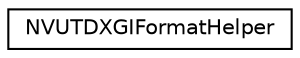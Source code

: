 digraph G
{
  edge [fontname="Helvetica",fontsize="10",labelfontname="Helvetica",labelfontsize="10"];
  node [fontname="Helvetica",fontsize="10",shape=record];
  rankdir="LR";
  Node1 [label="NVUTDXGIFormatHelper",height=0.2,width=0.4,color="black", fillcolor="white", style="filled",URL="$class_n_v_u_t_d_x_g_i_format_helper.html"];
}
